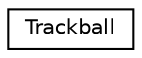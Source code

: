 digraph "Graphical Class Hierarchy"
{
 // LATEX_PDF_SIZE
  edge [fontname="Helvetica",fontsize="10",labelfontname="Helvetica",labelfontsize="10"];
  node [fontname="Helvetica",fontsize="10",shape=record];
  rankdir="LR";
  Node0 [label="Trackball",height=0.2,width=0.4,color="black", fillcolor="white", style="filled",URL="$classTrackball.html",tooltip=" "];
}
